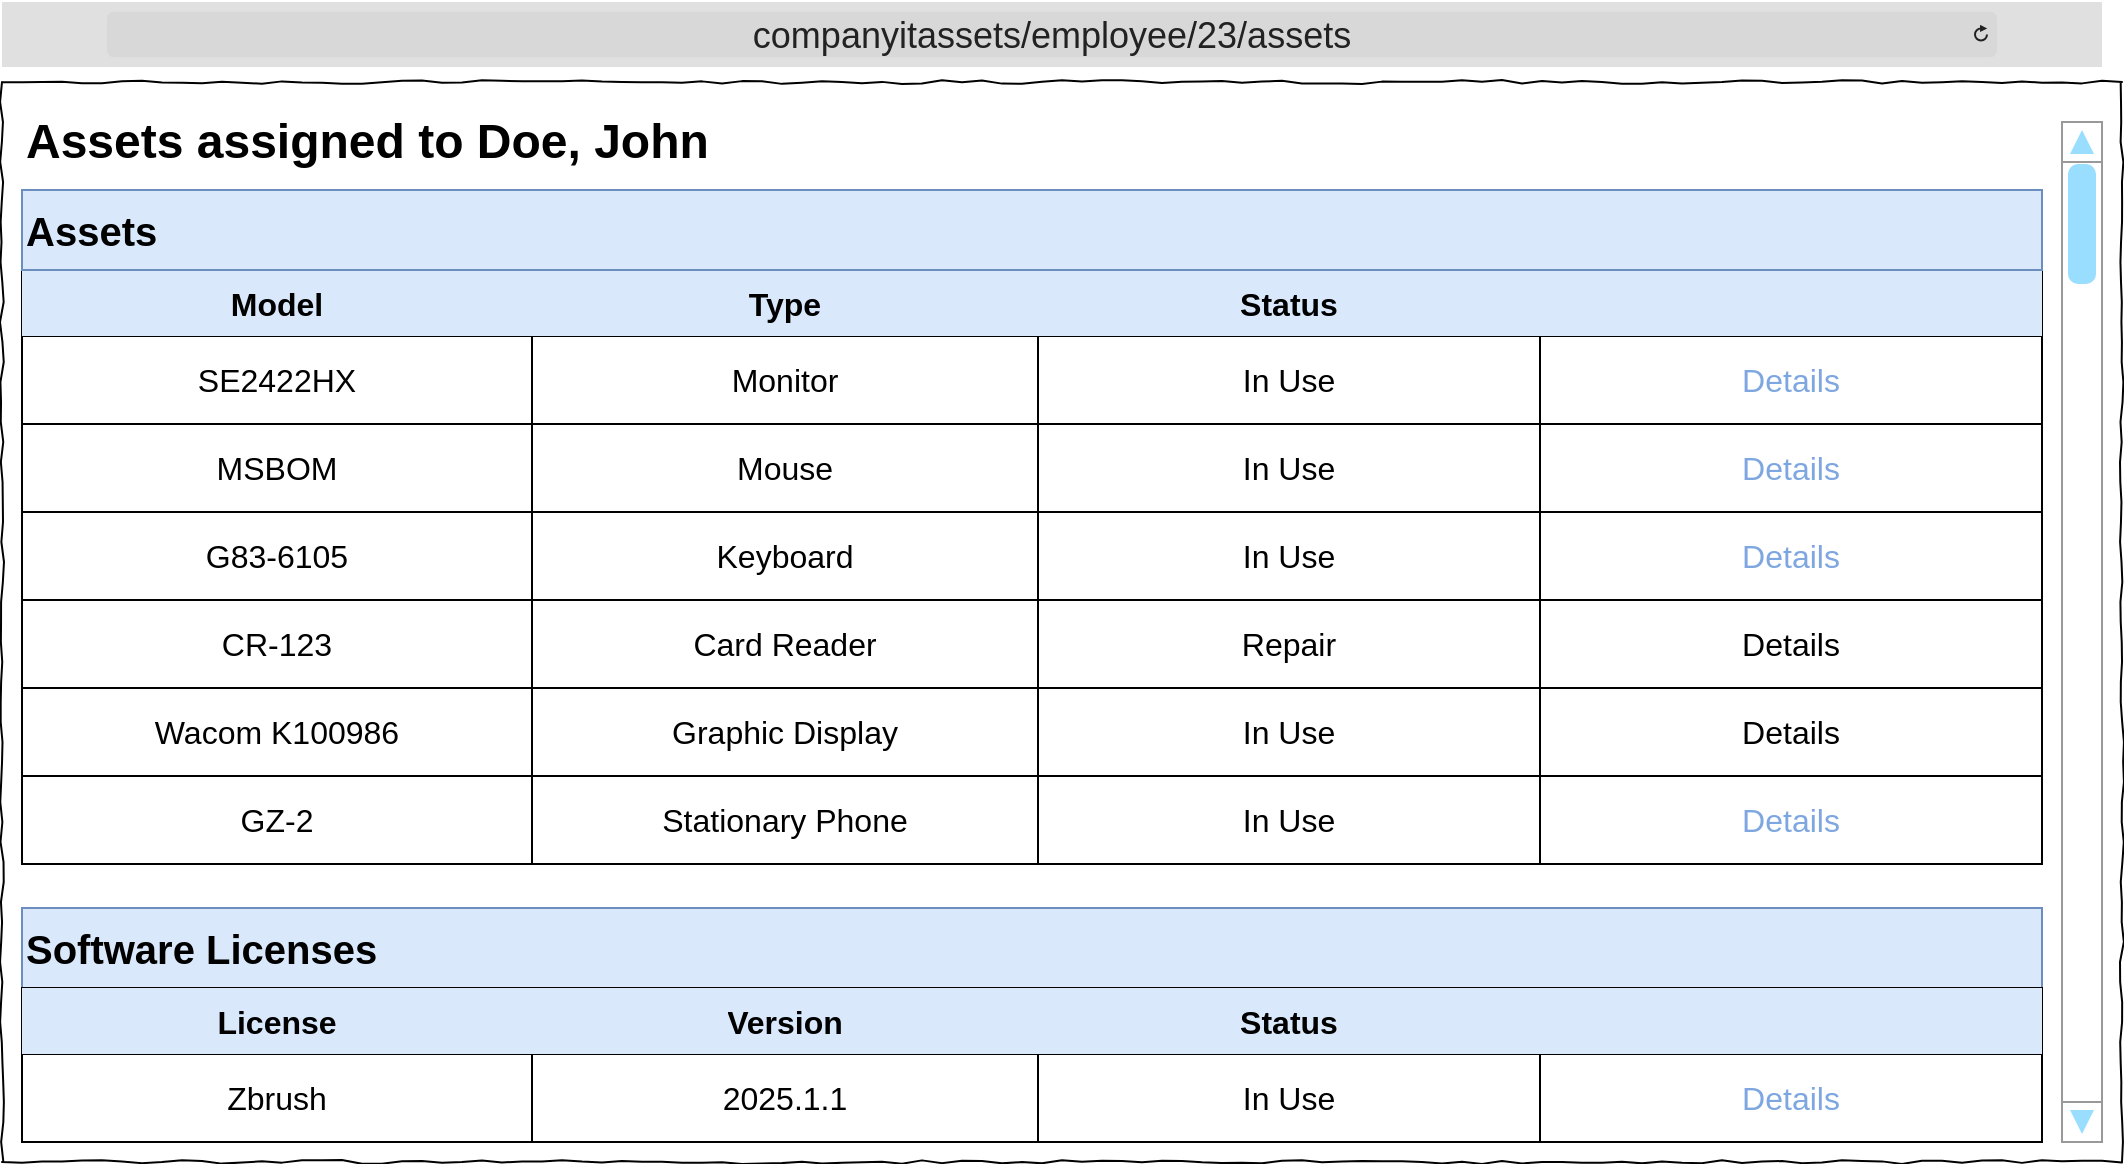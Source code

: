 <mxfile version="26.0.11">
  <diagram name="Page-1" id="03018318-947c-dd8e-b7a3-06fadd420f32">
    <mxGraphModel dx="3354" dy="1258" grid="1" gridSize="10" guides="1" tooltips="1" connect="1" arrows="1" fold="1" page="1" pageScale="1" pageWidth="1100" pageHeight="850" background="none" math="0" shadow="0">
      <root>
        <mxCell id="0" />
        <mxCell id="1" parent="0" />
        <mxCell id="677b7b8949515195-1" value="" style="whiteSpace=wrap;html=1;rounded=0;shadow=0;labelBackgroundColor=none;strokeColor=#000000;strokeWidth=1;fillColor=none;fontFamily=Verdana;fontSize=12;fontColor=#000000;align=center;comic=1;" parent="1" vertex="1">
          <mxGeometry x="20" y="40" width="1060" height="540" as="geometry" />
        </mxCell>
        <mxCell id="q4BZEvWAXVgxHDnkbYNj-4" value="" style="shape=table;startSize=0;container=1;collapsible=0;childLayout=tableLayout;strokeColor=default;fontSize=16;fontStyle=1" parent="1" vertex="1">
          <mxGeometry x="30" y="134" width="1010" height="297" as="geometry" />
        </mxCell>
        <mxCell id="q4BZEvWAXVgxHDnkbYNj-5" value="" style="shape=tableRow;horizontal=0;startSize=0;swimlaneHead=0;swimlaneBody=0;strokeColor=inherit;top=0;left=0;bottom=0;right=0;collapsible=0;dropTarget=0;fillColor=none;points=[[0,0.5],[1,0.5]];portConstraint=eastwest;fontSize=16;" parent="q4BZEvWAXVgxHDnkbYNj-4" vertex="1">
          <mxGeometry width="1010" height="33" as="geometry" />
        </mxCell>
        <mxCell id="q4BZEvWAXVgxHDnkbYNj-6" value="&lt;b&gt;Model&lt;/b&gt;" style="shape=partialRectangle;html=1;whiteSpace=wrap;connectable=0;strokeColor=#6c8ebf;overflow=hidden;fillColor=#dae8fc;top=0;left=0;bottom=0;right=0;pointerEvents=1;fontSize=16;" parent="q4BZEvWAXVgxHDnkbYNj-5" vertex="1">
          <mxGeometry width="255" height="33" as="geometry">
            <mxRectangle width="255" height="33" as="alternateBounds" />
          </mxGeometry>
        </mxCell>
        <mxCell id="q4BZEvWAXVgxHDnkbYNj-29" value="&lt;b&gt;Type&lt;/b&gt;" style="shape=partialRectangle;html=1;whiteSpace=wrap;connectable=0;strokeColor=#6c8ebf;overflow=hidden;fillColor=#dae8fc;top=0;left=0;bottom=0;right=0;pointerEvents=1;fontSize=16;" parent="q4BZEvWAXVgxHDnkbYNj-5" vertex="1">
          <mxGeometry x="255" width="253" height="33" as="geometry">
            <mxRectangle width="253" height="33" as="alternateBounds" />
          </mxGeometry>
        </mxCell>
        <mxCell id="q4BZEvWAXVgxHDnkbYNj-8" value="&lt;b&gt;Status&lt;/b&gt;" style="shape=partialRectangle;html=1;whiteSpace=wrap;connectable=0;strokeColor=#6c8ebf;overflow=hidden;fillColor=#dae8fc;top=0;left=0;bottom=0;right=0;pointerEvents=1;fontSize=16;" parent="q4BZEvWAXVgxHDnkbYNj-5" vertex="1">
          <mxGeometry x="508" width="251" height="33" as="geometry">
            <mxRectangle width="251" height="33" as="alternateBounds" />
          </mxGeometry>
        </mxCell>
        <mxCell id="q4BZEvWAXVgxHDnkbYNj-20" style="shape=partialRectangle;html=1;whiteSpace=wrap;connectable=0;strokeColor=#6c8ebf;overflow=hidden;fillColor=#dae8fc;top=0;left=0;bottom=0;right=0;pointerEvents=1;fontSize=16;" parent="q4BZEvWAXVgxHDnkbYNj-5" vertex="1">
          <mxGeometry x="759" width="251" height="33" as="geometry">
            <mxRectangle width="251" height="33" as="alternateBounds" />
          </mxGeometry>
        </mxCell>
        <mxCell id="q4BZEvWAXVgxHDnkbYNj-9" value="" style="shape=tableRow;horizontal=0;startSize=0;swimlaneHead=0;swimlaneBody=0;strokeColor=inherit;top=0;left=0;bottom=0;right=0;collapsible=0;dropTarget=0;fillColor=none;points=[[0,0.5],[1,0.5]];portConstraint=eastwest;fontSize=16;" parent="q4BZEvWAXVgxHDnkbYNj-4" vertex="1">
          <mxGeometry y="33" width="1010" height="44" as="geometry" />
        </mxCell>
        <mxCell id="q4BZEvWAXVgxHDnkbYNj-10" value="SE2422HX" style="shape=partialRectangle;html=1;whiteSpace=wrap;connectable=0;strokeColor=inherit;overflow=hidden;fillColor=none;top=0;left=0;bottom=0;right=0;pointerEvents=1;fontSize=16;" parent="q4BZEvWAXVgxHDnkbYNj-9" vertex="1">
          <mxGeometry width="255" height="44" as="geometry">
            <mxRectangle width="255" height="44" as="alternateBounds" />
          </mxGeometry>
        </mxCell>
        <mxCell id="q4BZEvWAXVgxHDnkbYNj-30" value="Monitor" style="shape=partialRectangle;html=1;whiteSpace=wrap;connectable=0;strokeColor=inherit;overflow=hidden;fillColor=none;top=0;left=0;bottom=0;right=0;pointerEvents=1;fontSize=16;" parent="q4BZEvWAXVgxHDnkbYNj-9" vertex="1">
          <mxGeometry x="255" width="253" height="44" as="geometry">
            <mxRectangle width="253" height="44" as="alternateBounds" />
          </mxGeometry>
        </mxCell>
        <mxCell id="q4BZEvWAXVgxHDnkbYNj-12" value="In Use" style="shape=partialRectangle;html=1;whiteSpace=wrap;connectable=0;strokeColor=inherit;overflow=hidden;fillColor=none;top=0;left=0;bottom=0;right=0;pointerEvents=1;fontSize=16;" parent="q4BZEvWAXVgxHDnkbYNj-9" vertex="1">
          <mxGeometry x="508" width="251" height="44" as="geometry">
            <mxRectangle width="251" height="44" as="alternateBounds" />
          </mxGeometry>
        </mxCell>
        <mxCell id="q4BZEvWAXVgxHDnkbYNj-21" value="&lt;font style=&quot;color: light-dark(rgb(126, 166, 224), rgb(126, 166, 224));&quot;&gt;Details&lt;/font&gt;" style="shape=partialRectangle;html=1;whiteSpace=wrap;connectable=0;strokeColor=inherit;overflow=hidden;fillColor=none;top=0;left=0;bottom=0;right=0;pointerEvents=1;fontSize=16;" parent="q4BZEvWAXVgxHDnkbYNj-9" vertex="1">
          <mxGeometry x="759" width="251" height="44" as="geometry">
            <mxRectangle width="251" height="44" as="alternateBounds" />
          </mxGeometry>
        </mxCell>
        <mxCell id="q4BZEvWAXVgxHDnkbYNj-32" style="shape=tableRow;horizontal=0;startSize=0;swimlaneHead=0;swimlaneBody=0;strokeColor=inherit;top=0;left=0;bottom=0;right=0;collapsible=0;dropTarget=0;fillColor=none;points=[[0,0.5],[1,0.5]];portConstraint=eastwest;fontSize=16;" parent="q4BZEvWAXVgxHDnkbYNj-4" vertex="1">
          <mxGeometry y="77" width="1010" height="44" as="geometry" />
        </mxCell>
        <mxCell id="q4BZEvWAXVgxHDnkbYNj-34" value="MSBOM" style="shape=partialRectangle;html=1;whiteSpace=wrap;connectable=0;strokeColor=inherit;overflow=hidden;fillColor=none;top=0;left=0;bottom=0;right=0;pointerEvents=1;fontSize=16;" parent="q4BZEvWAXVgxHDnkbYNj-32" vertex="1">
          <mxGeometry width="255" height="44" as="geometry">
            <mxRectangle width="255" height="44" as="alternateBounds" />
          </mxGeometry>
        </mxCell>
        <mxCell id="q4BZEvWAXVgxHDnkbYNj-35" value="Mouse" style="shape=partialRectangle;html=1;whiteSpace=wrap;connectable=0;strokeColor=inherit;overflow=hidden;fillColor=none;top=0;left=0;bottom=0;right=0;pointerEvents=1;fontSize=16;" parent="q4BZEvWAXVgxHDnkbYNj-32" vertex="1">
          <mxGeometry x="255" width="253" height="44" as="geometry">
            <mxRectangle width="253" height="44" as="alternateBounds" />
          </mxGeometry>
        </mxCell>
        <mxCell id="q4BZEvWAXVgxHDnkbYNj-37" value="In Use" style="shape=partialRectangle;html=1;whiteSpace=wrap;connectable=0;strokeColor=inherit;overflow=hidden;fillColor=none;top=0;left=0;bottom=0;right=0;pointerEvents=1;fontSize=16;" parent="q4BZEvWAXVgxHDnkbYNj-32" vertex="1">
          <mxGeometry x="508" width="251" height="44" as="geometry">
            <mxRectangle width="251" height="44" as="alternateBounds" />
          </mxGeometry>
        </mxCell>
        <mxCell id="q4BZEvWAXVgxHDnkbYNj-39" value="&lt;span&gt;&lt;font style=&quot;color: light-dark(rgb(126, 166, 224), rgb(126, 166, 224));&quot;&gt;Details&lt;/font&gt;&lt;/span&gt;" style="shape=partialRectangle;html=1;whiteSpace=wrap;connectable=0;strokeColor=inherit;overflow=hidden;fillColor=none;top=0;left=0;bottom=0;right=0;pointerEvents=1;fontSize=16;" parent="q4BZEvWAXVgxHDnkbYNj-32" vertex="1">
          <mxGeometry x="759" width="251" height="44" as="geometry">
            <mxRectangle width="251" height="44" as="alternateBounds" />
          </mxGeometry>
        </mxCell>
        <mxCell id="q4BZEvWAXVgxHDnkbYNj-40" style="shape=tableRow;horizontal=0;startSize=0;swimlaneHead=0;swimlaneBody=0;strokeColor=inherit;top=0;left=0;bottom=0;right=0;collapsible=0;dropTarget=0;fillColor=none;points=[[0,0.5],[1,0.5]];portConstraint=eastwest;fontSize=16;" parent="q4BZEvWAXVgxHDnkbYNj-4" vertex="1">
          <mxGeometry y="121" width="1010" height="44" as="geometry" />
        </mxCell>
        <mxCell id="q4BZEvWAXVgxHDnkbYNj-42" value="G83-6105" style="shape=partialRectangle;html=1;whiteSpace=wrap;connectable=0;strokeColor=inherit;overflow=hidden;fillColor=none;top=0;left=0;bottom=0;right=0;pointerEvents=1;fontSize=16;" parent="q4BZEvWAXVgxHDnkbYNj-40" vertex="1">
          <mxGeometry width="255" height="44" as="geometry">
            <mxRectangle width="255" height="44" as="alternateBounds" />
          </mxGeometry>
        </mxCell>
        <mxCell id="q4BZEvWAXVgxHDnkbYNj-43" value="Keyboard" style="shape=partialRectangle;html=1;whiteSpace=wrap;connectable=0;strokeColor=inherit;overflow=hidden;fillColor=none;top=0;left=0;bottom=0;right=0;pointerEvents=1;fontSize=16;" parent="q4BZEvWAXVgxHDnkbYNj-40" vertex="1">
          <mxGeometry x="255" width="253" height="44" as="geometry">
            <mxRectangle width="253" height="44" as="alternateBounds" />
          </mxGeometry>
        </mxCell>
        <mxCell id="q4BZEvWAXVgxHDnkbYNj-45" value="In Use" style="shape=partialRectangle;html=1;whiteSpace=wrap;connectable=0;strokeColor=inherit;overflow=hidden;fillColor=none;top=0;left=0;bottom=0;right=0;pointerEvents=1;fontSize=16;" parent="q4BZEvWAXVgxHDnkbYNj-40" vertex="1">
          <mxGeometry x="508" width="251" height="44" as="geometry">
            <mxRectangle width="251" height="44" as="alternateBounds" />
          </mxGeometry>
        </mxCell>
        <mxCell id="q4BZEvWAXVgxHDnkbYNj-47" value="&lt;font style=&quot;color: light-dark(rgb(126, 166, 224), rgb(126, 166, 224));&quot;&gt;Details&lt;/font&gt;" style="shape=partialRectangle;html=1;whiteSpace=wrap;connectable=0;strokeColor=inherit;overflow=hidden;fillColor=none;top=0;left=0;bottom=0;right=0;pointerEvents=1;fontSize=16;" parent="q4BZEvWAXVgxHDnkbYNj-40" vertex="1">
          <mxGeometry x="759" width="251" height="44" as="geometry">
            <mxRectangle width="251" height="44" as="alternateBounds" />
          </mxGeometry>
        </mxCell>
        <mxCell id="ajDolaFg_bnpmEUSDBXx-1" style="shape=tableRow;horizontal=0;startSize=0;swimlaneHead=0;swimlaneBody=0;strokeColor=inherit;top=0;left=0;bottom=0;right=0;collapsible=0;dropTarget=0;fillColor=none;points=[[0,0.5],[1,0.5]];portConstraint=eastwest;fontSize=16;" vertex="1" parent="q4BZEvWAXVgxHDnkbYNj-4">
          <mxGeometry y="165" width="1010" height="44" as="geometry" />
        </mxCell>
        <mxCell id="ajDolaFg_bnpmEUSDBXx-3" value="CR-123" style="shape=partialRectangle;html=1;whiteSpace=wrap;connectable=0;strokeColor=inherit;overflow=hidden;fillColor=none;top=0;left=0;bottom=0;right=0;pointerEvents=1;fontSize=16;" vertex="1" parent="ajDolaFg_bnpmEUSDBXx-1">
          <mxGeometry width="255" height="44" as="geometry">
            <mxRectangle width="255" height="44" as="alternateBounds" />
          </mxGeometry>
        </mxCell>
        <mxCell id="ajDolaFg_bnpmEUSDBXx-4" value="Card Reader" style="shape=partialRectangle;html=1;whiteSpace=wrap;connectable=0;strokeColor=inherit;overflow=hidden;fillColor=none;top=0;left=0;bottom=0;right=0;pointerEvents=1;fontSize=16;" vertex="1" parent="ajDolaFg_bnpmEUSDBXx-1">
          <mxGeometry x="255" width="253" height="44" as="geometry">
            <mxRectangle width="253" height="44" as="alternateBounds" />
          </mxGeometry>
        </mxCell>
        <mxCell id="ajDolaFg_bnpmEUSDBXx-6" value="&lt;font style=&quot;color: light-dark(rgb(0, 0, 0), rgb(255, 102, 102));&quot;&gt;Repair&lt;/font&gt;" style="shape=partialRectangle;html=1;whiteSpace=wrap;connectable=0;strokeColor=inherit;overflow=hidden;fillColor=none;top=0;left=0;bottom=0;right=0;pointerEvents=1;fontSize=16;" vertex="1" parent="ajDolaFg_bnpmEUSDBXx-1">
          <mxGeometry x="508" width="251" height="44" as="geometry">
            <mxRectangle width="251" height="44" as="alternateBounds" />
          </mxGeometry>
        </mxCell>
        <mxCell id="ajDolaFg_bnpmEUSDBXx-8" value="&lt;font style=&quot;color: light-dark(rgb(0, 0, 0), rgb(126, 166, 224));&quot;&gt;Details&lt;/font&gt;" style="shape=partialRectangle;html=1;whiteSpace=wrap;connectable=0;strokeColor=inherit;overflow=hidden;fillColor=none;top=0;left=0;bottom=0;right=0;pointerEvents=1;fontSize=16;" vertex="1" parent="ajDolaFg_bnpmEUSDBXx-1">
          <mxGeometry x="759" width="251" height="44" as="geometry">
            <mxRectangle width="251" height="44" as="alternateBounds" />
          </mxGeometry>
        </mxCell>
        <mxCell id="ajDolaFg_bnpmEUSDBXx-9" style="shape=tableRow;horizontal=0;startSize=0;swimlaneHead=0;swimlaneBody=0;strokeColor=inherit;top=0;left=0;bottom=0;right=0;collapsible=0;dropTarget=0;fillColor=none;points=[[0,0.5],[1,0.5]];portConstraint=eastwest;fontSize=16;" vertex="1" parent="q4BZEvWAXVgxHDnkbYNj-4">
          <mxGeometry y="209" width="1010" height="44" as="geometry" />
        </mxCell>
        <mxCell id="ajDolaFg_bnpmEUSDBXx-11" value="Wacom K100986" style="shape=partialRectangle;html=1;whiteSpace=wrap;connectable=0;strokeColor=inherit;overflow=hidden;fillColor=none;top=0;left=0;bottom=0;right=0;pointerEvents=1;fontSize=16;" vertex="1" parent="ajDolaFg_bnpmEUSDBXx-9">
          <mxGeometry width="255" height="44" as="geometry">
            <mxRectangle width="255" height="44" as="alternateBounds" />
          </mxGeometry>
        </mxCell>
        <mxCell id="ajDolaFg_bnpmEUSDBXx-12" value="Graphic Display" style="shape=partialRectangle;html=1;whiteSpace=wrap;connectable=0;strokeColor=inherit;overflow=hidden;fillColor=none;top=0;left=0;bottom=0;right=0;pointerEvents=1;fontSize=16;" vertex="1" parent="ajDolaFg_bnpmEUSDBXx-9">
          <mxGeometry x="255" width="253" height="44" as="geometry">
            <mxRectangle width="253" height="44" as="alternateBounds" />
          </mxGeometry>
        </mxCell>
        <mxCell id="ajDolaFg_bnpmEUSDBXx-14" value="In Use" style="shape=partialRectangle;html=1;whiteSpace=wrap;connectable=0;strokeColor=inherit;overflow=hidden;fillColor=none;top=0;left=0;bottom=0;right=0;pointerEvents=1;fontSize=16;" vertex="1" parent="ajDolaFg_bnpmEUSDBXx-9">
          <mxGeometry x="508" width="251" height="44" as="geometry">
            <mxRectangle width="251" height="44" as="alternateBounds" />
          </mxGeometry>
        </mxCell>
        <mxCell id="ajDolaFg_bnpmEUSDBXx-16" value="&lt;font style=&quot;color: light-dark(rgb(0, 0, 0), rgb(126, 166, 224));&quot;&gt;Details&lt;/font&gt;" style="shape=partialRectangle;html=1;whiteSpace=wrap;connectable=0;strokeColor=inherit;overflow=hidden;fillColor=none;top=0;left=0;bottom=0;right=0;pointerEvents=1;fontSize=16;" vertex="1" parent="ajDolaFg_bnpmEUSDBXx-9">
          <mxGeometry x="759" width="251" height="44" as="geometry">
            <mxRectangle width="251" height="44" as="alternateBounds" />
          </mxGeometry>
        </mxCell>
        <mxCell id="ajDolaFg_bnpmEUSDBXx-17" style="shape=tableRow;horizontal=0;startSize=0;swimlaneHead=0;swimlaneBody=0;strokeColor=inherit;top=0;left=0;bottom=0;right=0;collapsible=0;dropTarget=0;fillColor=none;points=[[0,0.5],[1,0.5]];portConstraint=eastwest;fontSize=16;" vertex="1" parent="q4BZEvWAXVgxHDnkbYNj-4">
          <mxGeometry y="253" width="1010" height="44" as="geometry" />
        </mxCell>
        <mxCell id="ajDolaFg_bnpmEUSDBXx-19" value="GZ-2" style="shape=partialRectangle;html=1;whiteSpace=wrap;connectable=0;strokeColor=inherit;overflow=hidden;fillColor=none;top=0;left=0;bottom=0;right=0;pointerEvents=1;fontSize=16;" vertex="1" parent="ajDolaFg_bnpmEUSDBXx-17">
          <mxGeometry width="255" height="44" as="geometry">
            <mxRectangle width="255" height="44" as="alternateBounds" />
          </mxGeometry>
        </mxCell>
        <mxCell id="ajDolaFg_bnpmEUSDBXx-20" value="Stationary Phone" style="shape=partialRectangle;html=1;whiteSpace=wrap;connectable=0;strokeColor=inherit;overflow=hidden;fillColor=none;top=0;left=0;bottom=0;right=0;pointerEvents=1;fontSize=16;" vertex="1" parent="ajDolaFg_bnpmEUSDBXx-17">
          <mxGeometry x="255" width="253" height="44" as="geometry">
            <mxRectangle width="253" height="44" as="alternateBounds" />
          </mxGeometry>
        </mxCell>
        <mxCell id="ajDolaFg_bnpmEUSDBXx-22" value="In Use" style="shape=partialRectangle;html=1;whiteSpace=wrap;connectable=0;strokeColor=inherit;overflow=hidden;fillColor=none;top=0;left=0;bottom=0;right=0;pointerEvents=1;fontSize=16;" vertex="1" parent="ajDolaFg_bnpmEUSDBXx-17">
          <mxGeometry x="508" width="251" height="44" as="geometry">
            <mxRectangle width="251" height="44" as="alternateBounds" />
          </mxGeometry>
        </mxCell>
        <mxCell id="ajDolaFg_bnpmEUSDBXx-24" value="&lt;span&gt;&lt;font style=&quot;color: light-dark(rgb(126, 166, 224), rgb(126, 166, 224));&quot;&gt;Details&lt;/font&gt;&lt;/span&gt;" style="shape=partialRectangle;html=1;whiteSpace=wrap;connectable=0;strokeColor=inherit;overflow=hidden;fillColor=none;top=0;left=0;bottom=0;right=0;pointerEvents=1;fontSize=16;" vertex="1" parent="ajDolaFg_bnpmEUSDBXx-17">
          <mxGeometry x="759" width="251" height="44" as="geometry">
            <mxRectangle width="251" height="44" as="alternateBounds" />
          </mxGeometry>
        </mxCell>
        <mxCell id="q4BZEvWAXVgxHDnkbYNj-132" value="" style="verticalLabelPosition=bottom;shadow=0;dashed=0;align=center;html=1;verticalAlign=top;strokeWidth=1;shape=mxgraph.mockup.navigation.scrollBar;strokeColor=#999999;barPos=99.756;fillColor2=#99ddff;strokeColor2=none;direction=north;" parent="1" vertex="1">
          <mxGeometry x="1050" y="60" width="20" height="510" as="geometry" />
        </mxCell>
        <mxCell id="zX-MKMj06BqSPDNbv460-1" value="&lt;font style=&quot;font-size: 18px;&quot;&gt;companyitassets/employee/23/assets&lt;/font&gt;" style="html=1;strokeWidth=1;shadow=0;dashed=0;shape=mxgraph.ios7ui.url;fillColor=#e0e0e0;strokeColor=#c0c0c0;buttonText=;strokeColor2=#222222;fontColor=#222222;fontSize=8;spacingTop=2;align=center;whiteSpace=wrap;" parent="1" vertex="1">
          <mxGeometry x="20" width="1050" height="32.5" as="geometry" />
        </mxCell>
        <mxCell id="ajDolaFg_bnpmEUSDBXx-25" value="&lt;font style=&quot;font-size: 20px;&quot;&gt;Assets&lt;/font&gt;" style="text;strokeColor=#6c8ebf;fillColor=#dae8fc;html=1;fontSize=24;fontStyle=1;verticalAlign=middle;align=left;" vertex="1" parent="1">
          <mxGeometry x="30" y="94" width="1010" height="40" as="geometry" />
        </mxCell>
        <mxCell id="ajDolaFg_bnpmEUSDBXx-26" value="&lt;font style=&quot;font-size: 20px;&quot;&gt;Software Licenses&lt;/font&gt;" style="text;strokeColor=#6c8ebf;fillColor=#dae8fc;html=1;fontSize=24;fontStyle=1;verticalAlign=middle;align=left;" vertex="1" parent="1">
          <mxGeometry x="30" y="453" width="1010" height="40" as="geometry" />
        </mxCell>
        <mxCell id="ajDolaFg_bnpmEUSDBXx-27" value="" style="shape=table;startSize=0;container=1;collapsible=0;childLayout=tableLayout;strokeColor=default;fontSize=16;fontStyle=1" vertex="1" parent="1">
          <mxGeometry x="30" y="493" width="1010" height="77" as="geometry" />
        </mxCell>
        <mxCell id="ajDolaFg_bnpmEUSDBXx-28" value="" style="shape=tableRow;horizontal=0;startSize=0;swimlaneHead=0;swimlaneBody=0;strokeColor=inherit;top=0;left=0;bottom=0;right=0;collapsible=0;dropTarget=0;fillColor=none;points=[[0,0.5],[1,0.5]];portConstraint=eastwest;fontSize=16;" vertex="1" parent="ajDolaFg_bnpmEUSDBXx-27">
          <mxGeometry width="1010" height="33" as="geometry" />
        </mxCell>
        <mxCell id="ajDolaFg_bnpmEUSDBXx-29" value="&lt;b&gt;License&lt;/b&gt;" style="shape=partialRectangle;html=1;whiteSpace=wrap;connectable=0;strokeColor=#6c8ebf;overflow=hidden;fillColor=#dae8fc;top=0;left=0;bottom=0;right=0;pointerEvents=1;fontSize=16;" vertex="1" parent="ajDolaFg_bnpmEUSDBXx-28">
          <mxGeometry width="255" height="33" as="geometry">
            <mxRectangle width="255" height="33" as="alternateBounds" />
          </mxGeometry>
        </mxCell>
        <mxCell id="ajDolaFg_bnpmEUSDBXx-30" value="&lt;b&gt;Version&lt;/b&gt;" style="shape=partialRectangle;html=1;whiteSpace=wrap;connectable=0;strokeColor=#6c8ebf;overflow=hidden;fillColor=#dae8fc;top=0;left=0;bottom=0;right=0;pointerEvents=1;fontSize=16;" vertex="1" parent="ajDolaFg_bnpmEUSDBXx-28">
          <mxGeometry x="255" width="253" height="33" as="geometry">
            <mxRectangle width="253" height="33" as="alternateBounds" />
          </mxGeometry>
        </mxCell>
        <mxCell id="ajDolaFg_bnpmEUSDBXx-31" value="&lt;b&gt;Status&lt;/b&gt;" style="shape=partialRectangle;html=1;whiteSpace=wrap;connectable=0;strokeColor=#6c8ebf;overflow=hidden;fillColor=#dae8fc;top=0;left=0;bottom=0;right=0;pointerEvents=1;fontSize=16;" vertex="1" parent="ajDolaFg_bnpmEUSDBXx-28">
          <mxGeometry x="508" width="251" height="33" as="geometry">
            <mxRectangle width="251" height="33" as="alternateBounds" />
          </mxGeometry>
        </mxCell>
        <mxCell id="ajDolaFg_bnpmEUSDBXx-32" style="shape=partialRectangle;html=1;whiteSpace=wrap;connectable=0;strokeColor=#6c8ebf;overflow=hidden;fillColor=#dae8fc;top=0;left=0;bottom=0;right=0;pointerEvents=1;fontSize=16;" vertex="1" parent="ajDolaFg_bnpmEUSDBXx-28">
          <mxGeometry x="759" width="251" height="33" as="geometry">
            <mxRectangle width="251" height="33" as="alternateBounds" />
          </mxGeometry>
        </mxCell>
        <mxCell id="ajDolaFg_bnpmEUSDBXx-33" value="" style="shape=tableRow;horizontal=0;startSize=0;swimlaneHead=0;swimlaneBody=0;strokeColor=inherit;top=0;left=0;bottom=0;right=0;collapsible=0;dropTarget=0;fillColor=none;points=[[0,0.5],[1,0.5]];portConstraint=eastwest;fontSize=16;" vertex="1" parent="ajDolaFg_bnpmEUSDBXx-27">
          <mxGeometry y="33" width="1010" height="44" as="geometry" />
        </mxCell>
        <mxCell id="ajDolaFg_bnpmEUSDBXx-34" value="Zbrush" style="shape=partialRectangle;html=1;whiteSpace=wrap;connectable=0;strokeColor=inherit;overflow=hidden;fillColor=none;top=0;left=0;bottom=0;right=0;pointerEvents=1;fontSize=16;" vertex="1" parent="ajDolaFg_bnpmEUSDBXx-33">
          <mxGeometry width="255" height="44" as="geometry">
            <mxRectangle width="255" height="44" as="alternateBounds" />
          </mxGeometry>
        </mxCell>
        <mxCell id="ajDolaFg_bnpmEUSDBXx-35" value="2025.1.1" style="shape=partialRectangle;html=1;whiteSpace=wrap;connectable=0;strokeColor=inherit;overflow=hidden;fillColor=none;top=0;left=0;bottom=0;right=0;pointerEvents=1;fontSize=16;" vertex="1" parent="ajDolaFg_bnpmEUSDBXx-33">
          <mxGeometry x="255" width="253" height="44" as="geometry">
            <mxRectangle width="253" height="44" as="alternateBounds" />
          </mxGeometry>
        </mxCell>
        <mxCell id="ajDolaFg_bnpmEUSDBXx-36" value="In Use" style="shape=partialRectangle;html=1;whiteSpace=wrap;connectable=0;strokeColor=inherit;overflow=hidden;fillColor=none;top=0;left=0;bottom=0;right=0;pointerEvents=1;fontSize=16;" vertex="1" parent="ajDolaFg_bnpmEUSDBXx-33">
          <mxGeometry x="508" width="251" height="44" as="geometry">
            <mxRectangle width="251" height="44" as="alternateBounds" />
          </mxGeometry>
        </mxCell>
        <mxCell id="ajDolaFg_bnpmEUSDBXx-37" value="&lt;font style=&quot;color: light-dark(rgb(126, 166, 224), rgb(126, 166, 224));&quot;&gt;Details&lt;/font&gt;" style="shape=partialRectangle;html=1;whiteSpace=wrap;connectable=0;strokeColor=inherit;overflow=hidden;fillColor=none;top=0;left=0;bottom=0;right=0;pointerEvents=1;fontSize=16;" vertex="1" parent="ajDolaFg_bnpmEUSDBXx-33">
          <mxGeometry x="759" width="251" height="44" as="geometry">
            <mxRectangle width="251" height="44" as="alternateBounds" />
          </mxGeometry>
        </mxCell>
        <mxCell id="ajDolaFg_bnpmEUSDBXx-63" value="Assets assigned to Doe, John" style="text;strokeColor=none;fillColor=none;html=1;fontSize=24;fontStyle=1;verticalAlign=middle;align=left;" vertex="1" parent="1">
          <mxGeometry x="30" y="50" width="100" height="40" as="geometry" />
        </mxCell>
      </root>
    </mxGraphModel>
  </diagram>
</mxfile>
